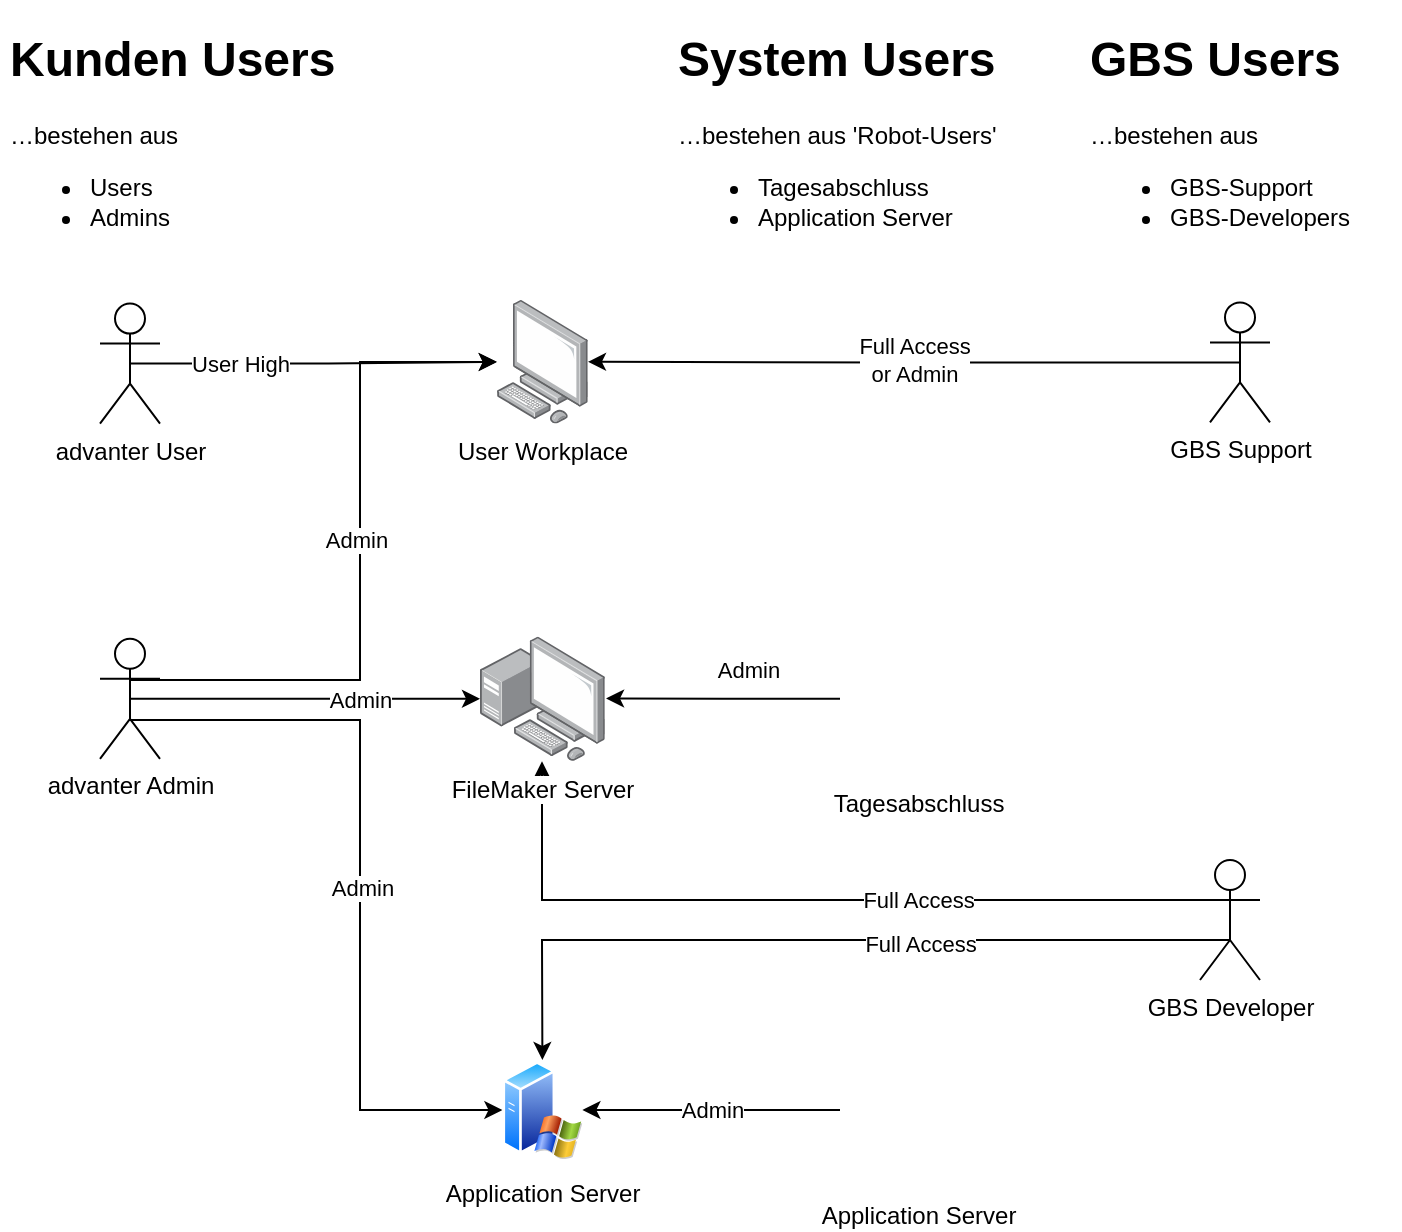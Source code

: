 <mxfile version="20.8.1" type="github"><diagram id="pp8whKo2zZc9HqdNL1sY" name="Page-1"><mxGraphModel dx="885" dy="616" grid="1" gridSize="10" guides="1" tooltips="1" connect="1" arrows="1" fold="1" page="1" pageScale="1" pageWidth="827" pageHeight="1169" math="0" shadow="0"><root><mxCell id="0"/><mxCell id="1" parent="0"/><mxCell id="NyTMPnH4NVLEKF7KelnL-37" style="edgeStyle=orthogonalEdgeStyle;rounded=0;orthogonalLoop=1;jettySize=auto;html=1;exitX=0.5;exitY=0.5;exitDx=0;exitDy=0;exitPerimeter=0;" edge="1" parent="1" source="NyTMPnH4NVLEKF7KelnL-5" target="NyTMPnH4NVLEKF7KelnL-24"><mxGeometry x="-0.058" y="-10" relative="1" as="geometry"><Array as="points"><mxPoint x="695" y="500"/><mxPoint x="351" y="500"/></Array><mxPoint as="offset"/></mxGeometry></mxCell><mxCell id="NyTMPnH4NVLEKF7KelnL-39" value="Full Access" style="edgeLabel;html=1;align=center;verticalAlign=middle;resizable=0;points=[];" vertex="1" connectable="0" parent="NyTMPnH4NVLEKF7KelnL-37"><mxGeometry x="-0.203" y="2" relative="1" as="geometry"><mxPoint as="offset"/></mxGeometry></mxCell><mxCell id="NyTMPnH4NVLEKF7KelnL-12" style="edgeStyle=orthogonalEdgeStyle;rounded=0;orthogonalLoop=1;jettySize=auto;html=1;exitX=0.5;exitY=0.5;exitDx=0;exitDy=0;exitPerimeter=0;" edge="1" parent="1" source="NyTMPnH4NVLEKF7KelnL-11" target="NyTMPnH4NVLEKF7KelnL-8"><mxGeometry relative="1" as="geometry"/></mxCell><mxCell id="NyTMPnH4NVLEKF7KelnL-20" value="Admin" style="edgeLabel;html=1;align=center;verticalAlign=middle;resizable=0;points=[];" vertex="1" connectable="0" parent="NyTMPnH4NVLEKF7KelnL-12"><mxGeometry x="-0.063" y="-1" relative="1" as="geometry"><mxPoint x="33" y="-1" as="offset"/></mxGeometry></mxCell><mxCell id="NyTMPnH4NVLEKF7KelnL-30" style="edgeStyle=orthogonalEdgeStyle;rounded=0;orthogonalLoop=1;jettySize=auto;html=1;exitX=0.5;exitY=0.5;exitDx=0;exitDy=0;exitPerimeter=0;" edge="1" parent="1" source="NyTMPnH4NVLEKF7KelnL-11" target="NyTMPnH4NVLEKF7KelnL-3"><mxGeometry relative="1" as="geometry"><mxPoint x="240" y="211" as="targetPoint"/><Array as="points"><mxPoint x="145" y="370"/><mxPoint x="260" y="370"/><mxPoint x="260" y="211"/></Array></mxGeometry></mxCell><mxCell id="NyTMPnH4NVLEKF7KelnL-36" value="Admin" style="edgeLabel;html=1;align=center;verticalAlign=middle;resizable=0;points=[];" vertex="1" connectable="0" parent="NyTMPnH4NVLEKF7KelnL-30"><mxGeometry x="0.105" y="2" relative="1" as="geometry"><mxPoint as="offset"/></mxGeometry></mxCell><mxCell id="NyTMPnH4NVLEKF7KelnL-2" style="edgeStyle=orthogonalEdgeStyle;rounded=0;orthogonalLoop=1;jettySize=auto;html=1;exitX=0.5;exitY=0.5;exitDx=0;exitDy=0;exitPerimeter=0;" edge="1" parent="1" source="NyTMPnH4NVLEKF7KelnL-1" target="NyTMPnH4NVLEKF7KelnL-3"><mxGeometry relative="1" as="geometry"><mxPoint x="110" y="171.8" as="targetPoint"/></mxGeometry></mxCell><mxCell id="NyTMPnH4NVLEKF7KelnL-21" value="User High" style="edgeLabel;html=1;align=center;verticalAlign=middle;resizable=0;points=[];" vertex="1" connectable="0" parent="NyTMPnH4NVLEKF7KelnL-2"><mxGeometry x="-0.023" relative="1" as="geometry"><mxPoint x="-35" as="offset"/></mxGeometry></mxCell><mxCell id="NyTMPnH4NVLEKF7KelnL-1" value="advanter User" style="shape=umlActor;verticalLabelPosition=bottom;verticalAlign=top;html=1;outlineConnect=0;" vertex="1" parent="1"><mxGeometry x="130" y="181.8" width="30" height="60" as="geometry"/></mxCell><mxCell id="NyTMPnH4NVLEKF7KelnL-3" value="User Workplace" style="points=[];aspect=fixed;html=1;align=center;shadow=0;dashed=0;image;image=img/lib/allied_telesis/computer_and_terminals/Personal_Computer.svg;" vertex="1" parent="1"><mxGeometry x="328.4" y="180" width="45.6" height="61.8" as="geometry"/></mxCell><mxCell id="NyTMPnH4NVLEKF7KelnL-4" style="edgeStyle=orthogonalEdgeStyle;rounded=0;orthogonalLoop=1;jettySize=auto;html=1;exitX=0.5;exitY=0.5;exitDx=0;exitDy=0;exitPerimeter=0;" edge="1" parent="1" source="NyTMPnH4NVLEKF7KelnL-5" target="NyTMPnH4NVLEKF7KelnL-8"><mxGeometry relative="1" as="geometry"><mxPoint x="355.6" y="319.1" as="targetPoint"/><Array as="points"><mxPoint x="695" y="480"/><mxPoint x="351" y="480"/></Array></mxGeometry></mxCell><mxCell id="NyTMPnH4NVLEKF7KelnL-18" value="Full Access" style="edgeLabel;html=1;align=center;verticalAlign=middle;resizable=0;points=[];" vertex="1" connectable="0" parent="NyTMPnH4NVLEKF7KelnL-4"><mxGeometry x="-0.013" relative="1" as="geometry"><mxPoint x="43" as="offset"/></mxGeometry></mxCell><mxCell id="NyTMPnH4NVLEKF7KelnL-5" value="GBS Developer" style="shape=umlActor;verticalLabelPosition=bottom;verticalAlign=top;html=1;outlineConnect=0;" vertex="1" parent="1"><mxGeometry x="680" y="460" width="30" height="60" as="geometry"/></mxCell><mxCell id="NyTMPnH4NVLEKF7KelnL-8" value="FileMaker Server" style="points=[];aspect=fixed;html=1;align=center;shadow=0;dashed=0;image;image=img/lib/allied_telesis/computer_and_terminals/Personal_Computer_with_Server.svg;" vertex="1" parent="1"><mxGeometry x="320" y="348.2" width="62.4" height="62.4" as="geometry"/></mxCell><mxCell id="NyTMPnH4NVLEKF7KelnL-29" style="edgeStyle=orthogonalEdgeStyle;rounded=0;orthogonalLoop=1;jettySize=auto;html=1;exitX=0.5;exitY=0.5;exitDx=0;exitDy=0;exitPerimeter=0;entryX=0;entryY=0.5;entryDx=0;entryDy=0;" edge="1" parent="1" source="NyTMPnH4NVLEKF7KelnL-11" target="NyTMPnH4NVLEKF7KelnL-24"><mxGeometry relative="1" as="geometry"><Array as="points"><mxPoint x="145" y="390"/><mxPoint x="260" y="390"/><mxPoint x="260" y="585"/></Array></mxGeometry></mxCell><mxCell id="NyTMPnH4NVLEKF7KelnL-35" value="Admin" style="edgeLabel;html=1;align=center;verticalAlign=middle;resizable=0;points=[];" vertex="1" connectable="0" parent="NyTMPnH4NVLEKF7KelnL-29"><mxGeometry x="0.07" y="1" relative="1" as="geometry"><mxPoint as="offset"/></mxGeometry></mxCell><mxCell id="NyTMPnH4NVLEKF7KelnL-11" value="advanter Admin" style="shape=umlActor;verticalLabelPosition=bottom;verticalAlign=top;html=1;outlineConnect=0;" vertex="1" parent="1"><mxGeometry x="130" y="349.4" width="30" height="60" as="geometry"/></mxCell><mxCell id="NyTMPnH4NVLEKF7KelnL-14" style="edgeStyle=orthogonalEdgeStyle;rounded=0;orthogonalLoop=1;jettySize=auto;html=1;exitX=0.5;exitY=0.5;exitDx=0;exitDy=0;exitPerimeter=0;" edge="1" parent="1" source="NyTMPnH4NVLEKF7KelnL-13" target="NyTMPnH4NVLEKF7KelnL-3"><mxGeometry relative="1" as="geometry"><mxPoint x="510" y="211" as="sourcePoint"/></mxGeometry></mxCell><mxCell id="NyTMPnH4NVLEKF7KelnL-22" value="Full Access&lt;br&gt;or Admin" style="edgeLabel;html=1;align=center;verticalAlign=middle;resizable=0;points=[];" vertex="1" connectable="0" parent="NyTMPnH4NVLEKF7KelnL-14"><mxGeometry x="0.001" y="-1" relative="1" as="geometry"><mxPoint as="offset"/></mxGeometry></mxCell><mxCell id="NyTMPnH4NVLEKF7KelnL-13" value="GBS Support" style="shape=umlActor;verticalLabelPosition=bottom;verticalAlign=top;html=1;outlineConnect=0;" vertex="1" parent="1"><mxGeometry x="685" y="181.2" width="30" height="60" as="geometry"/></mxCell><mxCell id="NyTMPnH4NVLEKF7KelnL-17" style="edgeStyle=orthogonalEdgeStyle;rounded=0;orthogonalLoop=1;jettySize=auto;html=1;entryX=1.01;entryY=0.497;entryDx=0;entryDy=0;entryPerimeter=0;" edge="1" parent="1" source="NyTMPnH4NVLEKF7KelnL-15" target="NyTMPnH4NVLEKF7KelnL-8"><mxGeometry relative="1" as="geometry"/></mxCell><mxCell id="NyTMPnH4NVLEKF7KelnL-19" value="Admin" style="edgeLabel;html=1;align=center;verticalAlign=middle;resizable=0;points=[];" vertex="1" connectable="0" parent="NyTMPnH4NVLEKF7KelnL-17"><mxGeometry x="-0.205" y="-2" relative="1" as="geometry"><mxPoint y="-13" as="offset"/></mxGeometry></mxCell><mxCell id="NyTMPnH4NVLEKF7KelnL-15" value="Tagesabschluss" style="shape=image;html=1;verticalAlign=top;verticalLabelPosition=bottom;labelBackgroundColor=#ffffff;imageAspect=0;aspect=fixed;image=https://cdn2.iconfinder.com/data/icons/competitive-strategy-and-corporate-training/512/199_robot_Android_artificial_bot_technology_app_development-128.png" vertex="1" parent="1"><mxGeometry x="500" y="340.4" width="78" height="78" as="geometry"/></mxCell><mxCell id="NyTMPnH4NVLEKF7KelnL-24" value="Application Server" style="aspect=fixed;perimeter=ellipsePerimeter;html=1;align=center;shadow=0;dashed=0;spacingTop=3;image;image=img/lib/active_directory/windows_server_2.svg;" vertex="1" parent="1"><mxGeometry x="331.2" y="560" width="40" height="50" as="geometry"/></mxCell><mxCell id="NyTMPnH4NVLEKF7KelnL-28" value="Admin" style="edgeStyle=orthogonalEdgeStyle;rounded=0;orthogonalLoop=1;jettySize=auto;html=1;exitX=0;exitY=0.5;exitDx=0;exitDy=0;" edge="1" parent="1" source="NyTMPnH4NVLEKF7KelnL-27" target="NyTMPnH4NVLEKF7KelnL-24"><mxGeometry relative="1" as="geometry"/></mxCell><mxCell id="NyTMPnH4NVLEKF7KelnL-27" value="Application Server" style="shape=image;html=1;verticalAlign=top;verticalLabelPosition=bottom;labelBackgroundColor=#ffffff;imageAspect=0;aspect=fixed;image=https://cdn2.iconfinder.com/data/icons/competitive-strategy-and-corporate-training/512/199_robot_Android_artificial_bot_technology_app_development-128.png" vertex="1" parent="1"><mxGeometry x="500" y="546" width="78" height="78" as="geometry"/></mxCell><mxCell id="NyTMPnH4NVLEKF7KelnL-32" value="&lt;h1&gt;Kunden Users&lt;/h1&gt;&lt;p&gt;…bestehen aus&lt;/p&gt;&lt;p&gt;&lt;/p&gt;&lt;ul&gt;&lt;li&gt;Users&lt;/li&gt;&lt;li&gt;Admins&lt;/li&gt;&lt;/ul&gt;&lt;p&gt;&lt;/p&gt;" style="text;html=1;strokeColor=none;fillColor=none;spacing=5;spacingTop=-20;whiteSpace=wrap;overflow=hidden;rounded=0;" vertex="1" parent="1"><mxGeometry x="80" y="40" width="190" height="130" as="geometry"/></mxCell><mxCell id="NyTMPnH4NVLEKF7KelnL-33" value="&lt;h1&gt;GBS Users&lt;/h1&gt;&lt;p&gt;…bestehen aus&lt;/p&gt;&lt;p&gt;&lt;/p&gt;&lt;ul&gt;&lt;li&gt;GBS-Support&lt;/li&gt;&lt;li&gt;GBS-Developers&lt;/li&gt;&lt;/ul&gt;&lt;p&gt;&lt;/p&gt;" style="text;html=1;strokeColor=none;fillColor=none;spacing=5;spacingTop=-20;whiteSpace=wrap;overflow=hidden;rounded=0;" vertex="1" parent="1"><mxGeometry x="620" y="40" width="160" height="130" as="geometry"/></mxCell><mxCell id="NyTMPnH4NVLEKF7KelnL-34" value="&lt;h1&gt;System Users&lt;/h1&gt;&lt;p&gt;…bestehen aus 'Robot-Users'&lt;/p&gt;&lt;p&gt;&lt;/p&gt;&lt;ul&gt;&lt;li&gt;&lt;span style=&quot;background-color: initial;&quot;&gt;Tagesabschluss&lt;/span&gt;&lt;/li&gt;&lt;li&gt;Application Server&lt;/li&gt;&lt;/ul&gt;&lt;p&gt;&lt;/p&gt;" style="text;html=1;strokeColor=none;fillColor=none;spacing=5;spacingTop=-20;whiteSpace=wrap;overflow=hidden;rounded=0;" vertex="1" parent="1"><mxGeometry x="414" y="40" width="190" height="130" as="geometry"/></mxCell></root></mxGraphModel></diagram></mxfile>